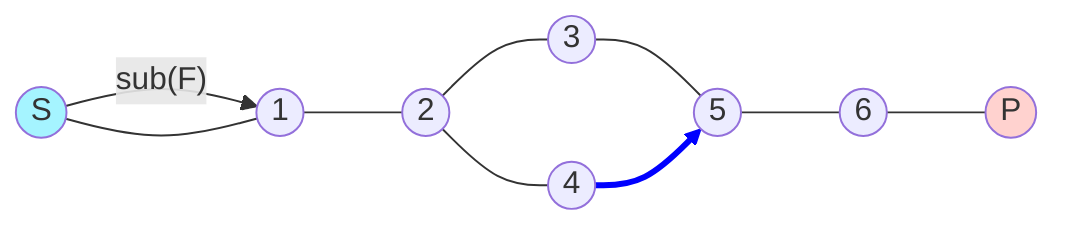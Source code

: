 graph LR
%% Styling
S((S))
1((1))
2((2))
3((3))
4((4))
5((5))
6((6))
P((P))
style S fill:#a5f4ff
style P fill:#ffd2cf

%% Annotations
S -->|"sub(F)"| 1

%% Basic graph layout
S --- 1
1 --- 2
2 --- 3
2 --- 4
3 --- 5
4 --> 5
5 --- 6
6 --- P

%% Link styles
linkStyle 6 fill:none,stroke-width:3px,stroke:#00f